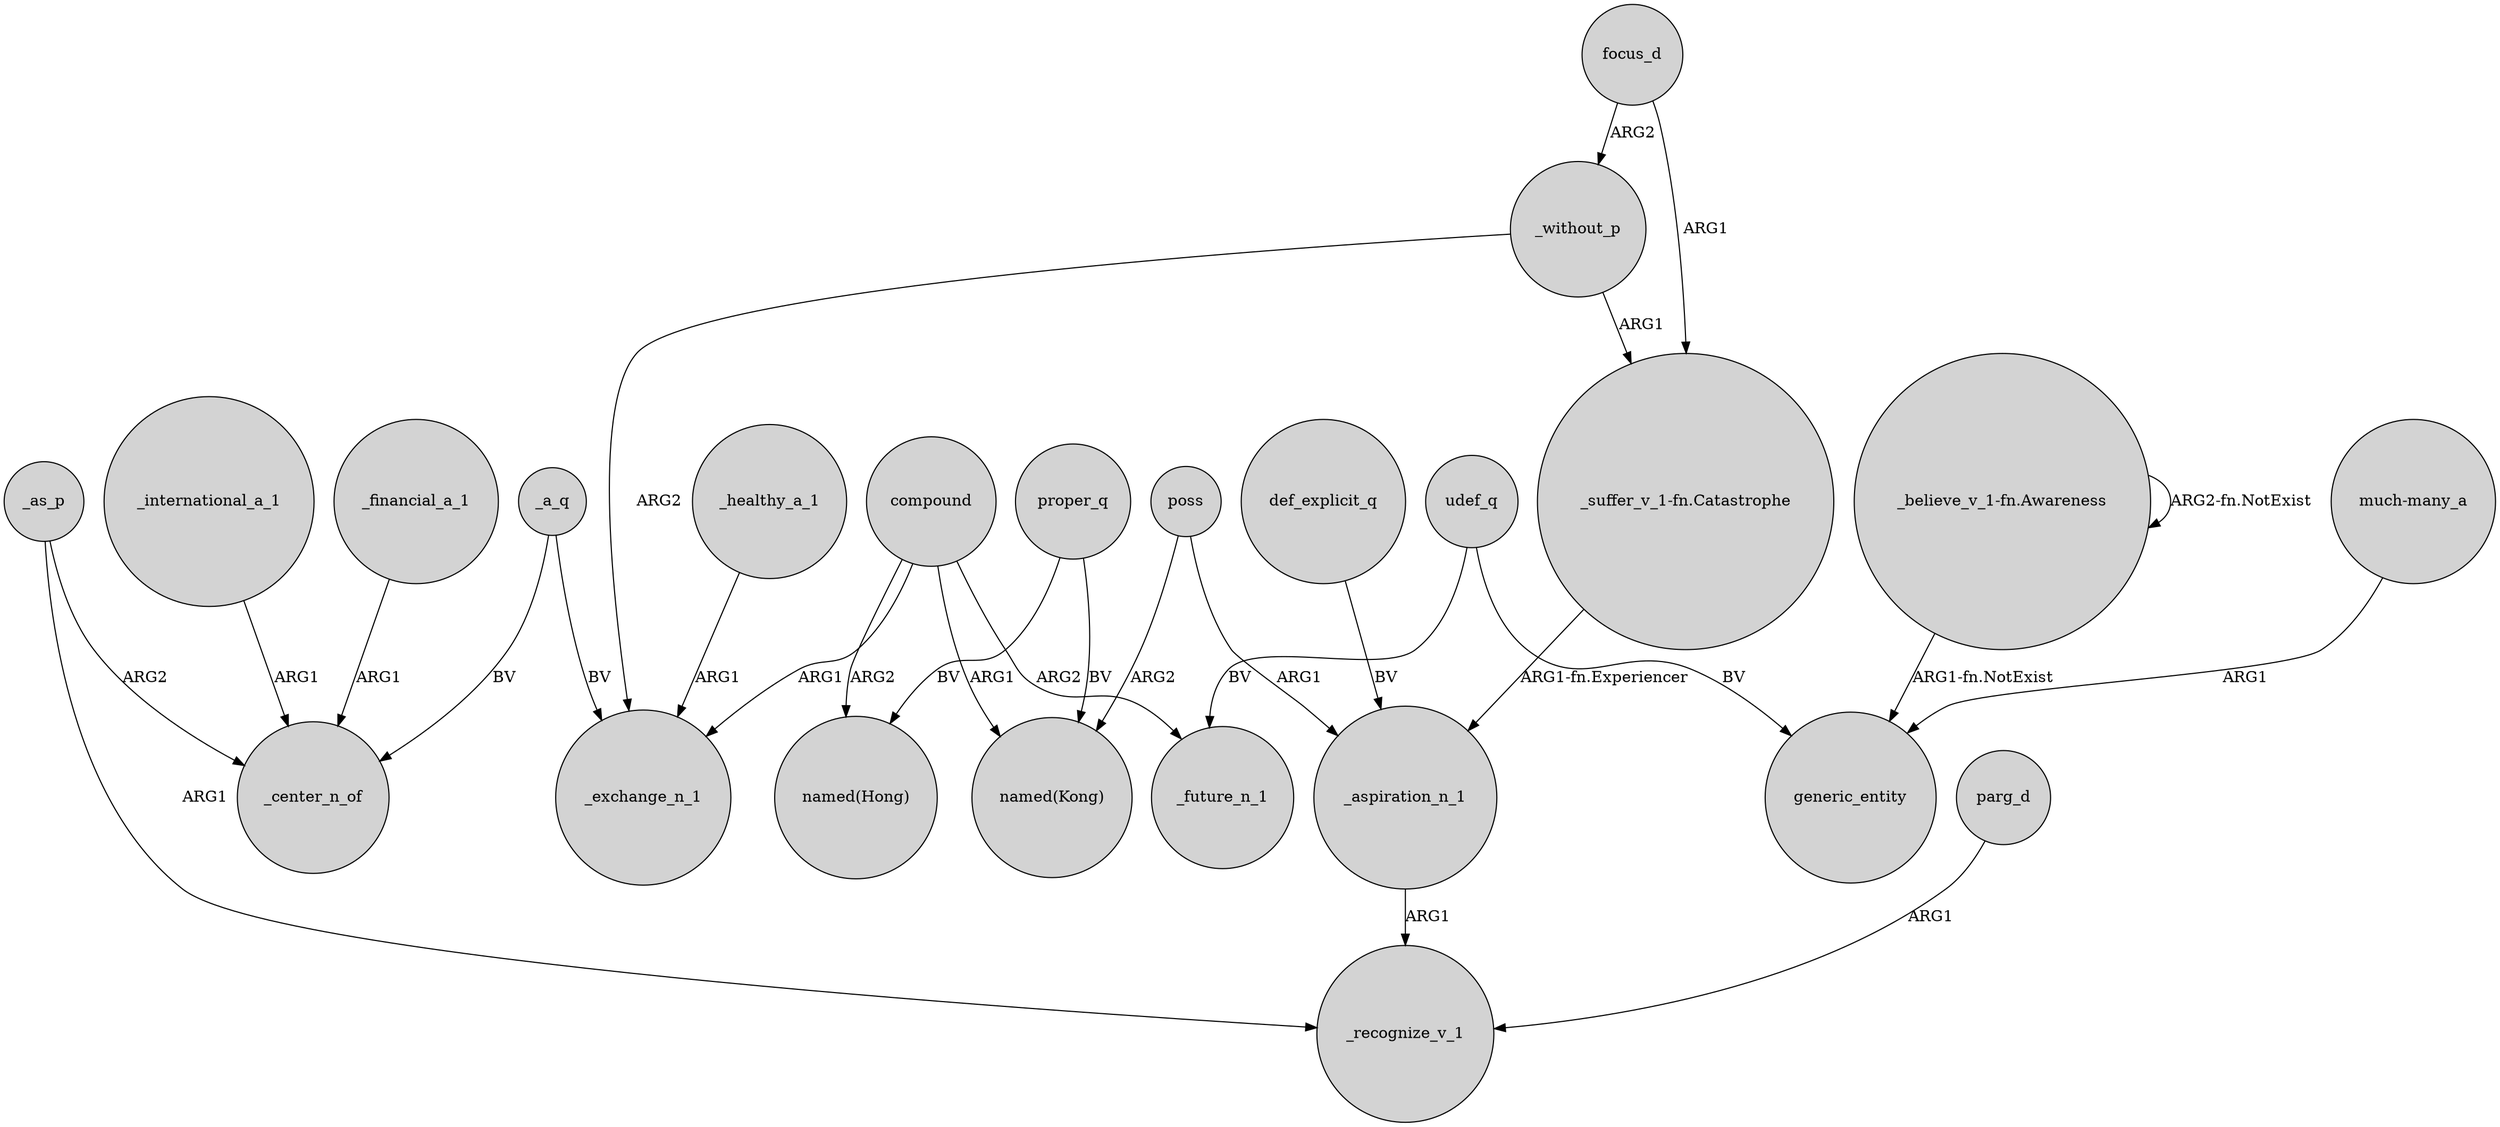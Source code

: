 digraph {
	node [shape=circle style=filled]
	_as_p -> _recognize_v_1 [label=ARG1]
	focus_d -> _without_p [label=ARG2]
	udef_q -> generic_entity [label=BV]
	_without_p -> "_suffer_v_1-fn.Catastrophe" [label=ARG1]
	"_believe_v_1-fn.Awareness" -> "_believe_v_1-fn.Awareness" [label="ARG2-fn.NotExist"]
	"much-many_a" -> generic_entity [label=ARG1]
	_a_q -> _center_n_of [label=BV]
	poss -> _aspiration_n_1 [label=ARG1]
	compound -> "named(Hong)" [label=ARG2]
	_a_q -> _exchange_n_1 [label=BV]
	poss -> "named(Kong)" [label=ARG2]
	def_explicit_q -> _aspiration_n_1 [label=BV]
	compound -> _future_n_1 [label=ARG2]
	proper_q -> "named(Hong)" [label=BV]
	"_suffer_v_1-fn.Catastrophe" -> _aspiration_n_1 [label="ARG1-fn.Experiencer"]
	_without_p -> _exchange_n_1 [label=ARG2]
	focus_d -> "_suffer_v_1-fn.Catastrophe" [label=ARG1]
	_international_a_1 -> _center_n_of [label=ARG1]
	parg_d -> _recognize_v_1 [label=ARG1]
	compound -> _exchange_n_1 [label=ARG1]
	proper_q -> "named(Kong)" [label=BV]
	udef_q -> _future_n_1 [label=BV]
	"_believe_v_1-fn.Awareness" -> generic_entity [label="ARG1-fn.NotExist"]
	_aspiration_n_1 -> _recognize_v_1 [label=ARG1]
	_as_p -> _center_n_of [label=ARG2]
	_healthy_a_1 -> _exchange_n_1 [label=ARG1]
	_financial_a_1 -> _center_n_of [label=ARG1]
	compound -> "named(Kong)" [label=ARG1]
}
